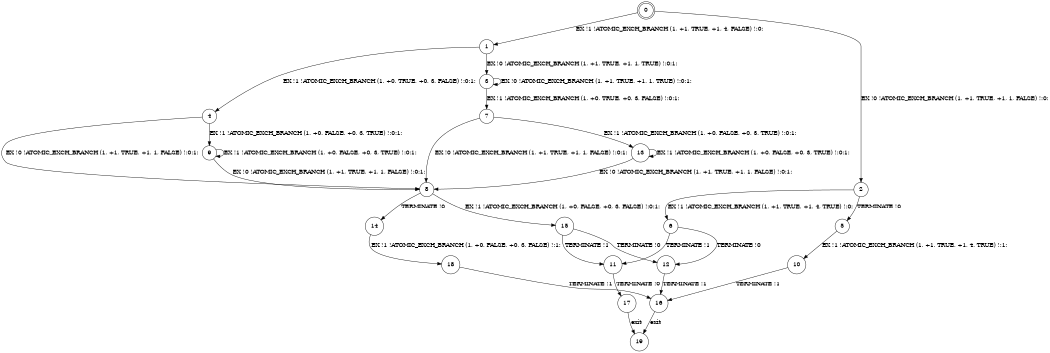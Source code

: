 digraph BCG {
size = "7, 10.5";
center = TRUE;
node [shape = circle];
0 [peripheries = 2];
0 -> 1 [label = "EX !1 !ATOMIC_EXCH_BRANCH (1, +1, TRUE, +1, 4, FALSE) !:0:"];
0 -> 2 [label = "EX !0 !ATOMIC_EXCH_BRANCH (1, +1, TRUE, +1, 1, FALSE) !:0:"];
1 -> 3 [label = "EX !0 !ATOMIC_EXCH_BRANCH (1, +1, TRUE, +1, 1, TRUE) !:0:1:"];
1 -> 4 [label = "EX !1 !ATOMIC_EXCH_BRANCH (1, +0, TRUE, +0, 3, FALSE) !:0:1:"];
2 -> 5 [label = "TERMINATE !0"];
2 -> 6 [label = "EX !1 !ATOMIC_EXCH_BRANCH (1, +1, TRUE, +1, 4, TRUE) !:0:"];
3 -> 7 [label = "EX !1 !ATOMIC_EXCH_BRANCH (1, +0, TRUE, +0, 3, FALSE) !:0:1:"];
3 -> 3 [label = "EX !0 !ATOMIC_EXCH_BRANCH (1, +1, TRUE, +1, 1, TRUE) !:0:1:"];
4 -> 8 [label = "EX !0 !ATOMIC_EXCH_BRANCH (1, +1, TRUE, +1, 1, FALSE) !:0:1:"];
4 -> 9 [label = "EX !1 !ATOMIC_EXCH_BRANCH (1, +0, FALSE, +0, 3, TRUE) !:0:1:"];
5 -> 10 [label = "EX !1 !ATOMIC_EXCH_BRANCH (1, +1, TRUE, +1, 4, TRUE) !:1:"];
6 -> 11 [label = "TERMINATE !1"];
6 -> 12 [label = "TERMINATE !0"];
7 -> 13 [label = "EX !1 !ATOMIC_EXCH_BRANCH (1, +0, FALSE, +0, 3, TRUE) !:0:1:"];
7 -> 8 [label = "EX !0 !ATOMIC_EXCH_BRANCH (1, +1, TRUE, +1, 1, FALSE) !:0:1:"];
8 -> 14 [label = "TERMINATE !0"];
8 -> 15 [label = "EX !1 !ATOMIC_EXCH_BRANCH (1, +0, FALSE, +0, 3, FALSE) !:0:1:"];
9 -> 8 [label = "EX !0 !ATOMIC_EXCH_BRANCH (1, +1, TRUE, +1, 1, FALSE) !:0:1:"];
9 -> 9 [label = "EX !1 !ATOMIC_EXCH_BRANCH (1, +0, FALSE, +0, 3, TRUE) !:0:1:"];
10 -> 16 [label = "TERMINATE !1"];
11 -> 17 [label = "TERMINATE !0"];
12 -> 16 [label = "TERMINATE !1"];
13 -> 13 [label = "EX !1 !ATOMIC_EXCH_BRANCH (1, +0, FALSE, +0, 3, TRUE) !:0:1:"];
13 -> 8 [label = "EX !0 !ATOMIC_EXCH_BRANCH (1, +1, TRUE, +1, 1, FALSE) !:0:1:"];
14 -> 18 [label = "EX !1 !ATOMIC_EXCH_BRANCH (1, +0, FALSE, +0, 3, FALSE) !:1:"];
15 -> 11 [label = "TERMINATE !1"];
15 -> 12 [label = "TERMINATE !0"];
16 -> 19 [label = "exit"];
17 -> 19 [label = "exit"];
18 -> 16 [label = "TERMINATE !1"];
}
